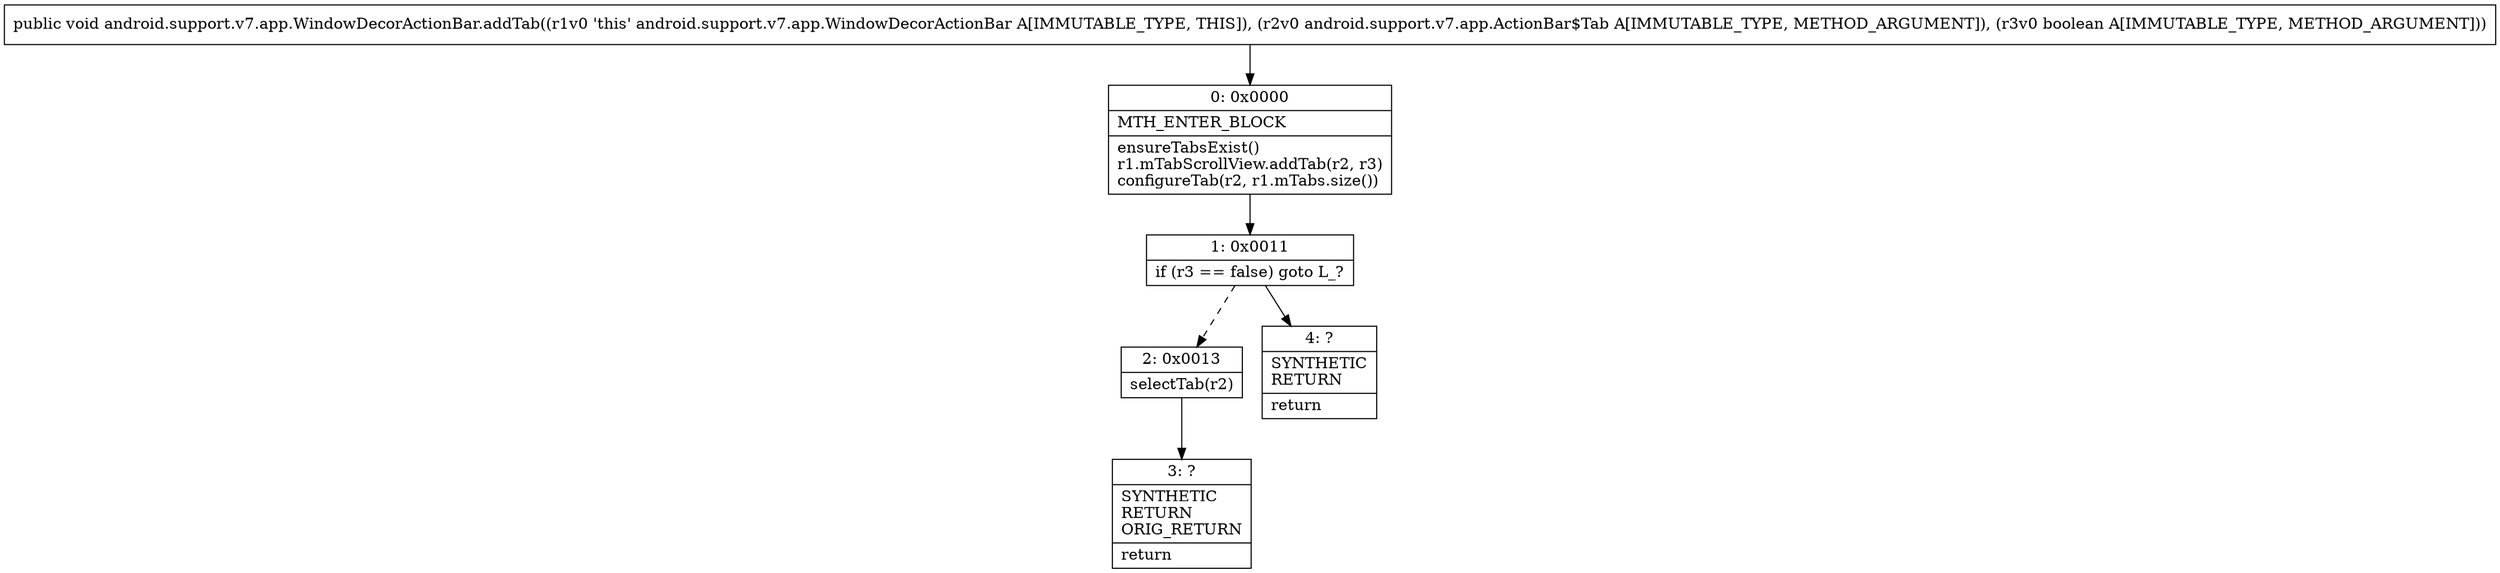 digraph "CFG forandroid.support.v7.app.WindowDecorActionBar.addTab(Landroid\/support\/v7\/app\/ActionBar$Tab;Z)V" {
Node_0 [shape=record,label="{0\:\ 0x0000|MTH_ENTER_BLOCK\l|ensureTabsExist()\lr1.mTabScrollView.addTab(r2, r3)\lconfigureTab(r2, r1.mTabs.size())\l}"];
Node_1 [shape=record,label="{1\:\ 0x0011|if (r3 == false) goto L_?\l}"];
Node_2 [shape=record,label="{2\:\ 0x0013|selectTab(r2)\l}"];
Node_3 [shape=record,label="{3\:\ ?|SYNTHETIC\lRETURN\lORIG_RETURN\l|return\l}"];
Node_4 [shape=record,label="{4\:\ ?|SYNTHETIC\lRETURN\l|return\l}"];
MethodNode[shape=record,label="{public void android.support.v7.app.WindowDecorActionBar.addTab((r1v0 'this' android.support.v7.app.WindowDecorActionBar A[IMMUTABLE_TYPE, THIS]), (r2v0 android.support.v7.app.ActionBar$Tab A[IMMUTABLE_TYPE, METHOD_ARGUMENT]), (r3v0 boolean A[IMMUTABLE_TYPE, METHOD_ARGUMENT])) }"];
MethodNode -> Node_0;
Node_0 -> Node_1;
Node_1 -> Node_2[style=dashed];
Node_1 -> Node_4;
Node_2 -> Node_3;
}

